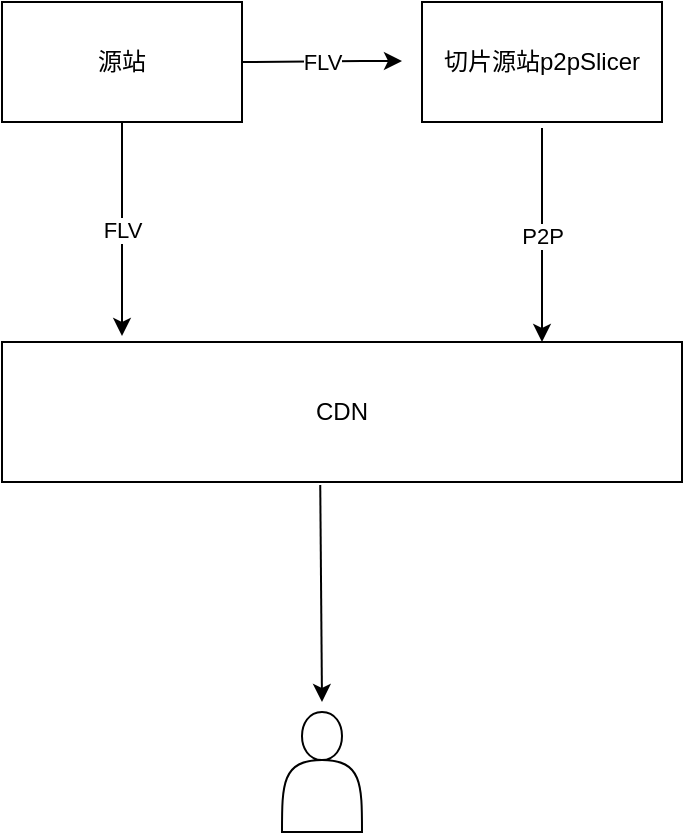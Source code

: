 <mxfile version="24.7.6">
  <diagram name="第 1 页" id="Csk6oYxuSlhTqryW5UdV">
    <mxGraphModel dx="1242" dy="741" grid="1" gridSize="10" guides="1" tooltips="1" connect="1" arrows="1" fold="1" page="1" pageScale="1" pageWidth="827" pageHeight="1169" math="0" shadow="0">
      <root>
        <mxCell id="0" />
        <mxCell id="1" parent="0" />
        <mxCell id="dKMWGZUhc4242e2LSLOc-2" value="切片源站p2pSlicer" style="rounded=0;whiteSpace=wrap;html=1;" vertex="1" parent="1">
          <mxGeometry x="370" y="230" width="120" height="60" as="geometry" />
        </mxCell>
        <mxCell id="dKMWGZUhc4242e2LSLOc-3" value="源站" style="rounded=0;whiteSpace=wrap;html=1;" vertex="1" parent="1">
          <mxGeometry x="160" y="230" width="120" height="60" as="geometry" />
        </mxCell>
        <mxCell id="dKMWGZUhc4242e2LSLOc-4" value="CDN" style="rounded=0;whiteSpace=wrap;html=1;" vertex="1" parent="1">
          <mxGeometry x="160" y="400" width="340" height="70" as="geometry" />
        </mxCell>
        <mxCell id="dKMWGZUhc4242e2LSLOc-6" value="" style="endArrow=classic;html=1;rounded=0;exitX=0.5;exitY=1;exitDx=0;exitDy=0;" edge="1" parent="1" source="dKMWGZUhc4242e2LSLOc-3">
          <mxGeometry relative="1" as="geometry">
            <mxPoint x="219.66" y="300" as="sourcePoint" />
            <mxPoint x="220" y="397" as="targetPoint" />
            <Array as="points">
              <mxPoint x="220" y="380" />
            </Array>
          </mxGeometry>
        </mxCell>
        <mxCell id="dKMWGZUhc4242e2LSLOc-7" value="FLV" style="edgeLabel;resizable=0;html=1;;align=center;verticalAlign=middle;" connectable="0" vertex="1" parent="dKMWGZUhc4242e2LSLOc-6">
          <mxGeometry relative="1" as="geometry" />
        </mxCell>
        <mxCell id="dKMWGZUhc4242e2LSLOc-8" value="" style="endArrow=classic;html=1;rounded=0;" edge="1" parent="1">
          <mxGeometry relative="1" as="geometry">
            <mxPoint x="430" y="293" as="sourcePoint" />
            <mxPoint x="430" y="400" as="targetPoint" />
          </mxGeometry>
        </mxCell>
        <mxCell id="dKMWGZUhc4242e2LSLOc-9" value="P2P" style="edgeLabel;resizable=0;html=1;;align=center;verticalAlign=middle;" connectable="0" vertex="1" parent="dKMWGZUhc4242e2LSLOc-8">
          <mxGeometry relative="1" as="geometry" />
        </mxCell>
        <mxCell id="dKMWGZUhc4242e2LSLOc-10" value="" style="shape=actor;whiteSpace=wrap;html=1;" vertex="1" parent="1">
          <mxGeometry x="300" y="585" width="40" height="60" as="geometry" />
        </mxCell>
        <mxCell id="dKMWGZUhc4242e2LSLOc-11" value="" style="endArrow=classic;html=1;rounded=0;exitX=0.468;exitY=1.021;exitDx=0;exitDy=0;exitPerimeter=0;" edge="1" parent="1" source="dKMWGZUhc4242e2LSLOc-4">
          <mxGeometry width="50" height="50" relative="1" as="geometry">
            <mxPoint x="270" y="570" as="sourcePoint" />
            <mxPoint x="320" y="580" as="targetPoint" />
          </mxGeometry>
        </mxCell>
        <mxCell id="dKMWGZUhc4242e2LSLOc-12" value="" style="endArrow=classic;html=1;rounded=0;" edge="1" parent="1">
          <mxGeometry relative="1" as="geometry">
            <mxPoint x="280" y="260" as="sourcePoint" />
            <mxPoint x="360" y="259.5" as="targetPoint" />
            <Array as="points">
              <mxPoint x="340" y="259.5" />
            </Array>
          </mxGeometry>
        </mxCell>
        <mxCell id="dKMWGZUhc4242e2LSLOc-13" value="FLV" style="edgeLabel;resizable=0;html=1;;align=center;verticalAlign=middle;" connectable="0" vertex="1" parent="dKMWGZUhc4242e2LSLOc-12">
          <mxGeometry relative="1" as="geometry" />
        </mxCell>
      </root>
    </mxGraphModel>
  </diagram>
</mxfile>
